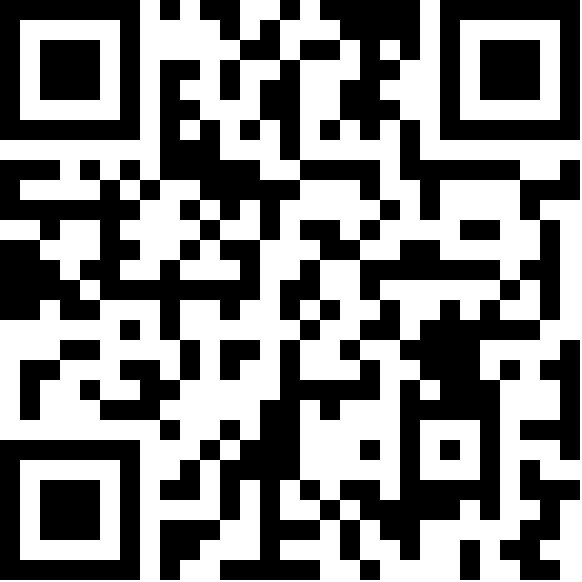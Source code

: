 <mxfile version="21.3.8" type="github">
  <diagram name="Page-1" id="fPdRo3x8JSGfEpWSReo4">
    <mxGraphModel dx="797" dy="445" grid="1" gridSize="10" guides="1" tooltips="1" connect="1" arrows="1" fold="1" page="1" pageScale="1" pageWidth="827" pageHeight="1169" math="0" shadow="0">
      <root>
        <mxCell id="0" />
        <mxCell id="1" parent="0" />
        <mxCell id="E8bN0m25ZGRVfmF11RSH-6" value="" style="rounded=0;whiteSpace=wrap;html=1;fontFamily=Helvetica;fontSize=12;fontColor=default;fillColor=#000000;strokeColor=none;" vertex="1" parent="1">
          <mxGeometry x="200" y="40" width="70" height="70" as="geometry" />
        </mxCell>
        <mxCell id="E8bN0m25ZGRVfmF11RSH-7" value="" style="rounded=0;whiteSpace=wrap;html=1;fontFamily=Helvetica;fontSize=12;fontColor=default;fillColor=default;strokeColor=none;" vertex="1" parent="1">
          <mxGeometry x="210" y="50" width="50" height="50" as="geometry" />
        </mxCell>
        <mxCell id="E8bN0m25ZGRVfmF11RSH-8" value="" style="rounded=0;whiteSpace=wrap;html=1;fontFamily=Helvetica;fontSize=12;fontColor=default;fillColor=#000000;strokeColor=none;" vertex="1" parent="1">
          <mxGeometry x="220" y="60" width="30" height="30" as="geometry" />
        </mxCell>
        <mxCell id="E8bN0m25ZGRVfmF11RSH-10" value="" style="rounded=0;whiteSpace=wrap;html=1;fontFamily=Helvetica;fontSize=12;fontColor=default;fillColor=#000000;strokeColor=none;" vertex="1" parent="1">
          <mxGeometry x="280" y="40" width="10" height="10" as="geometry" />
        </mxCell>
        <mxCell id="E8bN0m25ZGRVfmF11RSH-11" value="" style="rounded=0;whiteSpace=wrap;html=1;fontFamily=Helvetica;fontSize=12;fontColor=default;fillColor=#000000;strokeColor=none;" vertex="1" parent="1">
          <mxGeometry x="340" y="40" width="10" height="10" as="geometry" />
        </mxCell>
        <mxCell id="E8bN0m25ZGRVfmF11RSH-24" value="" style="rounded=0;whiteSpace=wrap;html=1;fontFamily=Helvetica;fontSize=12;fontColor=default;fillColor=#000000;strokeColor=none;" vertex="1" parent="1">
          <mxGeometry x="420" y="40" width="70" height="70" as="geometry" />
        </mxCell>
        <mxCell id="E8bN0m25ZGRVfmF11RSH-25" value="" style="rounded=0;whiteSpace=wrap;html=1;fontFamily=Helvetica;fontSize=12;fontColor=default;fillColor=default;strokeColor=none;" vertex="1" parent="1">
          <mxGeometry x="430" y="50" width="50" height="50" as="geometry" />
        </mxCell>
        <mxCell id="E8bN0m25ZGRVfmF11RSH-26" value="" style="rounded=0;whiteSpace=wrap;html=1;fontFamily=Helvetica;fontSize=12;fontColor=default;fillColor=#000000;strokeColor=none;" vertex="1" parent="1">
          <mxGeometry x="440" y="60" width="30" height="30" as="geometry" />
        </mxCell>
        <mxCell id="E8bN0m25ZGRVfmF11RSH-125" value="" style="rounded=0;whiteSpace=wrap;html=1;fontFamily=Helvetica;fontSize=12;fontColor=default;fillColor=#000000;strokeColor=none;" vertex="1" parent="1">
          <mxGeometry x="400" y="240" width="50" height="50" as="geometry" />
        </mxCell>
        <mxCell id="E8bN0m25ZGRVfmF11RSH-126" value="" style="rounded=0;whiteSpace=wrap;html=1;fontFamily=Helvetica;fontSize=12;fontColor=default;fillColor=#FFFFFF;strokeColor=none;" vertex="1" parent="1">
          <mxGeometry x="410" y="250" width="30" height="30" as="geometry" />
        </mxCell>
        <mxCell id="E8bN0m25ZGRVfmF11RSH-127" value="" style="rounded=0;whiteSpace=wrap;html=1;fontFamily=Helvetica;fontSize=12;fontColor=default;fillColor=#000000;strokeColor=none;" vertex="1" parent="1">
          <mxGeometry x="420" y="260" width="10" height="10" as="geometry" />
        </mxCell>
        <mxCell id="E8bN0m25ZGRVfmF11RSH-138" value="" style="rounded=0;whiteSpace=wrap;html=1;fontFamily=Helvetica;fontSize=12;fontColor=default;fillColor=#000000;strokeColor=none;" vertex="1" parent="1">
          <mxGeometry x="300" y="40" width="20" height="10" as="geometry" />
        </mxCell>
        <mxCell id="E8bN0m25ZGRVfmF11RSH-139" value="" style="rounded=0;whiteSpace=wrap;html=1;fontFamily=Helvetica;fontSize=12;fontColor=default;fillColor=#000000;strokeColor=none;" vertex="1" parent="1">
          <mxGeometry x="360" y="40" width="50" height="10" as="geometry" />
        </mxCell>
        <mxCell id="E8bN0m25ZGRVfmF11RSH-140" value="" style="rounded=0;whiteSpace=wrap;html=1;fontFamily=Helvetica;fontSize=12;fontColor=default;fillColor=#000000;strokeColor=none;" vertex="1" parent="1">
          <mxGeometry x="310" y="50" width="10" height="10" as="geometry" />
        </mxCell>
        <mxCell id="E8bN0m25ZGRVfmF11RSH-141" value="" style="rounded=0;whiteSpace=wrap;html=1;fontFamily=Helvetica;fontSize=12;fontColor=default;fillColor=#000000;strokeColor=none;" vertex="1" parent="1">
          <mxGeometry x="330" y="50" width="10" height="10" as="geometry" />
        </mxCell>
        <mxCell id="E8bN0m25ZGRVfmF11RSH-142" value="" style="rounded=0;whiteSpace=wrap;html=1;fontFamily=Helvetica;fontSize=12;fontColor=default;fillColor=#000000;strokeColor=none;" vertex="1" parent="1">
          <mxGeometry x="370" y="50" width="40" height="10" as="geometry" />
        </mxCell>
        <mxCell id="E8bN0m25ZGRVfmF11RSH-143" value="" style="rounded=0;whiteSpace=wrap;html=1;fontFamily=Helvetica;fontSize=12;fontColor=default;fillColor=#000000;strokeColor=none;" vertex="1" parent="1">
          <mxGeometry x="320" y="60" width="20" height="10" as="geometry" />
        </mxCell>
        <mxCell id="E8bN0m25ZGRVfmF11RSH-144" value="" style="rounded=0;whiteSpace=wrap;html=1;fontFamily=Helvetica;fontSize=12;fontColor=default;fillColor=#000000;strokeColor=none;" vertex="1" parent="1">
          <mxGeometry x="350" y="60" width="20" height="10" as="geometry" />
        </mxCell>
        <mxCell id="E8bN0m25ZGRVfmF11RSH-145" value="" style="rounded=0;whiteSpace=wrap;html=1;fontFamily=Helvetica;fontSize=12;fontColor=default;fillColor=#000000;strokeColor=none;" vertex="1" parent="1">
          <mxGeometry x="380" y="60" width="10" height="10" as="geometry" />
        </mxCell>
        <mxCell id="E8bN0m25ZGRVfmF11RSH-146" value="" style="rounded=0;whiteSpace=wrap;html=1;fontFamily=Helvetica;fontSize=12;fontColor=default;fillColor=#000000;strokeColor=none;" vertex="1" parent="1">
          <mxGeometry x="400" y="60" width="10" height="10" as="geometry" />
        </mxCell>
        <mxCell id="E8bN0m25ZGRVfmF11RSH-147" value="" style="rounded=0;whiteSpace=wrap;html=1;fontFamily=Helvetica;fontSize=12;fontColor=default;fillColor=#000000;strokeColor=none;" vertex="1" parent="1">
          <mxGeometry x="380" y="70" width="20" height="10" as="geometry" />
        </mxCell>
        <mxCell id="E8bN0m25ZGRVfmF11RSH-148" value="" style="rounded=0;whiteSpace=wrap;html=1;fontFamily=Helvetica;fontSize=12;fontColor=default;fillColor=#000000;strokeColor=none;" vertex="1" parent="1">
          <mxGeometry x="370" y="80" width="20" height="10" as="geometry" />
        </mxCell>
        <mxCell id="E8bN0m25ZGRVfmF11RSH-149" value="" style="rounded=0;whiteSpace=wrap;html=1;fontFamily=Helvetica;fontSize=12;fontColor=default;fillColor=#000000;strokeColor=none;" vertex="1" parent="1">
          <mxGeometry x="370" y="90" width="30" height="10" as="geometry" />
        </mxCell>
        <mxCell id="E8bN0m25ZGRVfmF11RSH-150" value="" style="rounded=0;whiteSpace=wrap;html=1;fontFamily=Helvetica;fontSize=12;fontColor=default;fillColor=#000000;strokeColor=none;" vertex="1" parent="1">
          <mxGeometry x="380" y="100" width="10" height="10" as="geometry" />
        </mxCell>
        <mxCell id="E8bN0m25ZGRVfmF11RSH-151" value="" style="rounded=0;whiteSpace=wrap;html=1;fontFamily=Helvetica;fontSize=12;fontColor=default;fillColor=#000000;strokeColor=none;" vertex="1" parent="1">
          <mxGeometry x="360" y="100" width="10" height="10" as="geometry" />
        </mxCell>
        <mxCell id="E8bN0m25ZGRVfmF11RSH-152" value="" style="rounded=0;whiteSpace=wrap;html=1;fontFamily=Helvetica;fontSize=12;fontColor=default;fillColor=#000000;strokeColor=none;" vertex="1" parent="1">
          <mxGeometry x="400" y="100" width="10" height="10" as="geometry" />
        </mxCell>
        <mxCell id="E8bN0m25ZGRVfmF11RSH-153" value="" style="rounded=0;whiteSpace=wrap;html=1;fontFamily=Helvetica;fontSize=12;fontColor=default;fillColor=#000000;strokeColor=none;" vertex="1" parent="1">
          <mxGeometry x="400" y="110" width="10" height="10" as="geometry" />
        </mxCell>
        <mxCell id="E8bN0m25ZGRVfmF11RSH-154" value="" style="rounded=0;whiteSpace=wrap;html=1;fontFamily=Helvetica;fontSize=12;fontColor=default;fillColor=#000000;strokeColor=none;" vertex="1" parent="1">
          <mxGeometry x="400" y="120" width="60" height="10" as="geometry" />
        </mxCell>
        <mxCell id="E8bN0m25ZGRVfmF11RSH-155" value="" style="rounded=0;whiteSpace=wrap;html=1;fontFamily=Helvetica;fontSize=12;fontColor=default;fillColor=#000000;strokeColor=none;" vertex="1" parent="1">
          <mxGeometry x="480" y="120" width="10" height="10" as="geometry" />
        </mxCell>
        <mxCell id="E8bN0m25ZGRVfmF11RSH-156" value="" style="rounded=0;whiteSpace=wrap;html=1;fontFamily=Helvetica;fontSize=12;fontColor=default;fillColor=#000000;strokeColor=none;" vertex="1" parent="1">
          <mxGeometry x="460" y="130" width="30" height="10" as="geometry" />
        </mxCell>
        <mxCell id="E8bN0m25ZGRVfmF11RSH-157" value="" style="rounded=0;whiteSpace=wrap;html=1;fontFamily=Helvetica;fontSize=12;fontColor=default;fillColor=#000000;strokeColor=none;" vertex="1" parent="1">
          <mxGeometry x="460" y="140" width="10" height="10" as="geometry" />
        </mxCell>
        <mxCell id="E8bN0m25ZGRVfmF11RSH-158" value="" style="rounded=0;whiteSpace=wrap;html=1;fontFamily=Helvetica;fontSize=12;fontColor=default;fillColor=#000000;strokeColor=none;" vertex="1" parent="1">
          <mxGeometry x="410" y="130" width="10" height="10" as="geometry" />
        </mxCell>
        <mxCell id="E8bN0m25ZGRVfmF11RSH-159" value="" style="rounded=0;whiteSpace=wrap;html=1;fontFamily=Helvetica;fontSize=12;fontColor=default;fillColor=#000000;strokeColor=none;" vertex="1" parent="1">
          <mxGeometry x="410" y="140" width="10" height="10" as="geometry" />
        </mxCell>
        <mxCell id="E8bN0m25ZGRVfmF11RSH-160" value="" style="rounded=0;whiteSpace=wrap;html=1;fontFamily=Helvetica;fontSize=12;fontColor=default;fillColor=#000000;strokeColor=none;" vertex="1" parent="1">
          <mxGeometry x="390" y="140" width="10" height="10" as="geometry" />
        </mxCell>
        <mxCell id="E8bN0m25ZGRVfmF11RSH-161" value="" style="rounded=0;whiteSpace=wrap;html=1;fontFamily=Helvetica;fontSize=12;fontColor=default;fillColor=#000000;strokeColor=none;" vertex="1" parent="1">
          <mxGeometry x="380" y="130" width="10" height="10" as="geometry" />
        </mxCell>
        <mxCell id="E8bN0m25ZGRVfmF11RSH-162" value="" style="rounded=0;whiteSpace=wrap;html=1;fontFamily=Helvetica;fontSize=12;fontColor=default;fillColor=#000000;strokeColor=none;" vertex="1" parent="1">
          <mxGeometry x="350" y="120" width="40" height="10" as="geometry" />
        </mxCell>
        <mxCell id="E8bN0m25ZGRVfmF11RSH-163" value="" style="rounded=0;whiteSpace=wrap;html=1;fontFamily=Helvetica;fontSize=12;fontColor=default;fillColor=#000000;strokeColor=none;" vertex="1" parent="1">
          <mxGeometry x="340" y="110" width="10" height="10" as="geometry" />
        </mxCell>
        <mxCell id="E8bN0m25ZGRVfmF11RSH-164" value="" style="rounded=0;whiteSpace=wrap;html=1;fontFamily=Helvetica;fontSize=12;fontColor=default;fillColor=#000000;strokeColor=none;" vertex="1" parent="1">
          <mxGeometry x="340" y="100" width="10" height="10" as="geometry" />
        </mxCell>
        <mxCell id="E8bN0m25ZGRVfmF11RSH-165" value="" style="rounded=0;whiteSpace=wrap;html=1;fontFamily=Helvetica;fontSize=12;fontColor=default;fillColor=#000000;strokeColor=none;" vertex="1" parent="1">
          <mxGeometry x="330" y="90" width="20" height="10" as="geometry" />
        </mxCell>
        <mxCell id="E8bN0m25ZGRVfmF11RSH-166" value="" style="rounded=0;whiteSpace=wrap;html=1;fontFamily=Helvetica;fontSize=12;fontColor=default;fillColor=#000000;strokeColor=none;" vertex="1" parent="1">
          <mxGeometry x="330" y="80" width="20" height="10" as="geometry" />
        </mxCell>
        <mxCell id="E8bN0m25ZGRVfmF11RSH-167" value="" style="rounded=0;whiteSpace=wrap;html=1;fontFamily=Helvetica;fontSize=12;fontColor=default;fillColor=#000000;strokeColor=none;" vertex="1" parent="1">
          <mxGeometry x="340" y="70" width="10" height="10" as="geometry" />
        </mxCell>
        <mxCell id="E8bN0m25ZGRVfmF11RSH-168" value="" style="rounded=0;whiteSpace=wrap;html=1;fontFamily=Helvetica;fontSize=12;fontColor=default;fillColor=#000000;strokeColor=none;" vertex="1" parent="1">
          <mxGeometry x="320" y="100" width="10" height="10" as="geometry" />
        </mxCell>
        <mxCell id="E8bN0m25ZGRVfmF11RSH-169" value="" style="rounded=0;whiteSpace=wrap;html=1;fontFamily=Helvetica;fontSize=12;fontColor=default;fillColor=#000000;strokeColor=none;" vertex="1" parent="1">
          <mxGeometry x="310" y="80" width="10" height="10" as="geometry" />
        </mxCell>
        <mxCell id="E8bN0m25ZGRVfmF11RSH-170" value="" style="rounded=0;whiteSpace=wrap;html=1;fontFamily=Helvetica;fontSize=12;fontColor=default;fillColor=#000000;strokeColor=none;" vertex="1" parent="1">
          <mxGeometry x="310" y="70" width="10" height="10" as="geometry" />
        </mxCell>
        <mxCell id="E8bN0m25ZGRVfmF11RSH-171" value="" style="rounded=0;whiteSpace=wrap;html=1;fontFamily=Helvetica;fontSize=12;fontColor=default;fillColor=#000000;strokeColor=none;" vertex="1" parent="1">
          <mxGeometry x="280" y="70" width="20" height="10" as="geometry" />
        </mxCell>
        <mxCell id="E8bN0m25ZGRVfmF11RSH-172" value="" style="rounded=0;whiteSpace=wrap;html=1;fontFamily=Helvetica;fontSize=12;fontColor=default;fillColor=#000000;strokeColor=none;" vertex="1" parent="1">
          <mxGeometry x="280" y="80" width="10" height="10" as="geometry" />
        </mxCell>
        <mxCell id="E8bN0m25ZGRVfmF11RSH-173" value="" style="rounded=0;whiteSpace=wrap;html=1;fontFamily=Helvetica;fontSize=12;fontColor=default;fillColor=#000000;strokeColor=none;" vertex="1" parent="1">
          <mxGeometry x="280" y="90" width="20" height="10" as="geometry" />
        </mxCell>
        <mxCell id="E8bN0m25ZGRVfmF11RSH-174" value="" style="rounded=0;whiteSpace=wrap;html=1;fontFamily=Helvetica;fontSize=12;fontColor=default;fillColor=#000000;strokeColor=none;" vertex="1" parent="1">
          <mxGeometry x="280" y="100" width="10" height="10" as="geometry" />
        </mxCell>
        <mxCell id="E8bN0m25ZGRVfmF11RSH-175" value="" style="rounded=0;whiteSpace=wrap;html=1;fontFamily=Helvetica;fontSize=12;fontColor=default;fillColor=#000000;strokeColor=none;" vertex="1" parent="1">
          <mxGeometry x="300" y="100" width="10" height="10" as="geometry" />
        </mxCell>
        <mxCell id="E8bN0m25ZGRVfmF11RSH-176" value="" style="rounded=0;whiteSpace=wrap;html=1;fontFamily=Helvetica;fontSize=12;fontColor=default;fillColor=#000000;strokeColor=none;" vertex="1" parent="1">
          <mxGeometry x="280" y="110" width="30" height="10" as="geometry" />
        </mxCell>
        <mxCell id="E8bN0m25ZGRVfmF11RSH-177" value="" style="rounded=0;whiteSpace=wrap;html=1;fontFamily=Helvetica;fontSize=12;fontColor=default;fillColor=#000000;strokeColor=none;" vertex="1" parent="1">
          <mxGeometry x="280" y="120" width="50" height="10" as="geometry" />
        </mxCell>
        <mxCell id="E8bN0m25ZGRVfmF11RSH-178" value="" style="rounded=0;whiteSpace=wrap;html=1;fontFamily=Helvetica;fontSize=12;fontColor=default;fillColor=#000000;strokeColor=none;" vertex="1" parent="1">
          <mxGeometry x="300" y="130" width="50" height="10" as="geometry" />
        </mxCell>
        <mxCell id="E8bN0m25ZGRVfmF11RSH-179" value="" style="rounded=0;whiteSpace=wrap;html=1;fontFamily=Helvetica;fontSize=12;fontColor=default;fillColor=#000000;strokeColor=none;" vertex="1" parent="1">
          <mxGeometry x="200" y="120" width="30" height="10" as="geometry" />
        </mxCell>
        <mxCell id="E8bN0m25ZGRVfmF11RSH-180" value="" style="rounded=0;whiteSpace=wrap;html=1;fontFamily=Helvetica;fontSize=12;fontColor=default;fillColor=#000000;strokeColor=none;" vertex="1" parent="1">
          <mxGeometry x="240" y="120" width="10" height="10" as="geometry" />
        </mxCell>
        <mxCell id="E8bN0m25ZGRVfmF11RSH-181" value="" style="rounded=0;whiteSpace=wrap;html=1;fontFamily=Helvetica;fontSize=12;fontColor=default;fillColor=#000000;strokeColor=none;" vertex="1" parent="1">
          <mxGeometry x="260" y="120" width="10" height="10" as="geometry" />
        </mxCell>
        <mxCell id="E8bN0m25ZGRVfmF11RSH-182" value="" style="rounded=0;whiteSpace=wrap;html=1;fontFamily=Helvetica;fontSize=12;fontColor=default;fillColor=#000000;strokeColor=none;" vertex="1" parent="1">
          <mxGeometry x="270" y="130" width="10" height="10" as="geometry" />
        </mxCell>
        <mxCell id="E8bN0m25ZGRVfmF11RSH-183" value="" style="rounded=0;whiteSpace=wrap;html=1;fontFamily=Helvetica;fontSize=12;fontColor=default;fillColor=#000000;strokeColor=none;" vertex="1" parent="1">
          <mxGeometry x="250" y="130" width="10" height="10" as="geometry" />
        </mxCell>
        <mxCell id="E8bN0m25ZGRVfmF11RSH-184" value="" style="rounded=0;whiteSpace=wrap;html=1;fontFamily=Helvetica;fontSize=12;fontColor=default;fillColor=#000000;strokeColor=none;" vertex="1" parent="1">
          <mxGeometry x="200" y="140" width="70" height="10" as="geometry" />
        </mxCell>
        <mxCell id="E8bN0m25ZGRVfmF11RSH-185" value="" style="rounded=0;whiteSpace=wrap;html=1;fontFamily=Helvetica;fontSize=12;fontColor=default;fillColor=#000000;strokeColor=none;" vertex="1" parent="1">
          <mxGeometry x="200" y="130" width="10" height="10" as="geometry" />
        </mxCell>
        <mxCell id="E8bN0m25ZGRVfmF11RSH-186" value="" style="rounded=0;whiteSpace=wrap;html=1;fontFamily=Helvetica;fontSize=12;fontColor=default;fillColor=#000000;strokeColor=none;" vertex="1" parent="1">
          <mxGeometry x="220" y="150" width="10" height="10" as="geometry" />
        </mxCell>
        <mxCell id="E8bN0m25ZGRVfmF11RSH-187" value="" style="rounded=0;whiteSpace=wrap;html=1;fontFamily=Helvetica;fontSize=12;fontColor=default;fillColor=#000000;strokeColor=none;" vertex="1" parent="1">
          <mxGeometry x="250" y="150" width="10" height="10" as="geometry" />
        </mxCell>
        <mxCell id="E8bN0m25ZGRVfmF11RSH-188" value="" style="rounded=0;whiteSpace=wrap;html=1;fontFamily=Helvetica;fontSize=12;fontColor=default;fillColor=#000000;strokeColor=none;" vertex="1" parent="1">
          <mxGeometry x="290" y="140" width="10" height="10" as="geometry" />
        </mxCell>
        <mxCell id="E8bN0m25ZGRVfmF11RSH-189" value="" style="rounded=0;whiteSpace=wrap;html=1;fontFamily=Helvetica;fontSize=12;fontColor=default;fillColor=#000000;strokeColor=none;" vertex="1" parent="1">
          <mxGeometry x="310" y="140" width="10" height="10" as="geometry" />
        </mxCell>
        <mxCell id="E8bN0m25ZGRVfmF11RSH-190" value="" style="rounded=0;whiteSpace=wrap;html=1;fontFamily=Helvetica;fontSize=12;fontColor=default;fillColor=#000000;strokeColor=none;" vertex="1" parent="1">
          <mxGeometry x="330" y="140" width="10" height="10" as="geometry" />
        </mxCell>
        <mxCell id="E8bN0m25ZGRVfmF11RSH-191" value="" style="rounded=0;whiteSpace=wrap;html=1;fontFamily=Helvetica;fontSize=12;fontColor=default;fillColor=#000000;strokeColor=none;" vertex="1" parent="1">
          <mxGeometry x="330" y="150" width="10" height="10" as="geometry" />
        </mxCell>
        <mxCell id="E8bN0m25ZGRVfmF11RSH-192" value="" style="rounded=0;whiteSpace=wrap;html=1;fontFamily=Helvetica;fontSize=12;fontColor=default;fillColor=#000000;strokeColor=none;" vertex="1" parent="1">
          <mxGeometry x="350" y="150" width="10" height="10" as="geometry" />
        </mxCell>
        <mxCell id="E8bN0m25ZGRVfmF11RSH-193" value="" style="rounded=0;whiteSpace=wrap;html=1;fontFamily=Helvetica;fontSize=12;fontColor=default;fillColor=#000000;strokeColor=none;" vertex="1" parent="1">
          <mxGeometry x="360" y="150" width="10" height="10" as="geometry" />
        </mxCell>
        <mxCell id="E8bN0m25ZGRVfmF11RSH-194" value="" style="rounded=0;whiteSpace=wrap;html=1;fontFamily=Helvetica;fontSize=12;fontColor=default;fillColor=#000000;strokeColor=none;" vertex="1" parent="1">
          <mxGeometry x="380" y="150" width="10" height="10" as="geometry" />
        </mxCell>
        <mxCell id="E8bN0m25ZGRVfmF11RSH-195" value="" style="rounded=0;whiteSpace=wrap;html=1;fontFamily=Helvetica;fontSize=12;fontColor=default;fillColor=#000000;strokeColor=none;" vertex="1" parent="1">
          <mxGeometry x="430" y="150" width="20" height="10" as="geometry" />
        </mxCell>
        <mxCell id="E8bN0m25ZGRVfmF11RSH-196" value="" style="rounded=0;whiteSpace=wrap;html=1;fontFamily=Helvetica;fontSize=12;fontColor=default;fillColor=#000000;strokeColor=none;" vertex="1" parent="1">
          <mxGeometry x="470" y="150" width="10" height="10" as="geometry" />
        </mxCell>
        <mxCell id="E8bN0m25ZGRVfmF11RSH-197" value="" style="rounded=0;whiteSpace=wrap;html=1;fontFamily=Helvetica;fontSize=12;fontColor=default;fillColor=#000000;strokeColor=none;" vertex="1" parent="1">
          <mxGeometry x="470" y="160" width="10" height="10" as="geometry" />
        </mxCell>
        <mxCell id="E8bN0m25ZGRVfmF11RSH-198" value="" style="rounded=0;whiteSpace=wrap;html=1;fontFamily=Helvetica;fontSize=12;fontColor=default;fillColor=#000000;strokeColor=none;" vertex="1" parent="1">
          <mxGeometry x="400" y="160" width="20" height="10" as="geometry" />
        </mxCell>
        <mxCell id="E8bN0m25ZGRVfmF11RSH-199" value="" style="rounded=0;whiteSpace=wrap;html=1;fontFamily=Helvetica;fontSize=12;fontColor=default;fillColor=#000000;strokeColor=none;" vertex="1" parent="1">
          <mxGeometry x="360" y="160" width="20" height="10" as="geometry" />
        </mxCell>
        <mxCell id="E8bN0m25ZGRVfmF11RSH-200" value="" style="rounded=0;whiteSpace=wrap;html=1;fontFamily=Helvetica;fontSize=12;fontColor=default;fillColor=#000000;strokeColor=none;" vertex="1" parent="1">
          <mxGeometry x="310" y="160" width="20" height="10" as="geometry" />
        </mxCell>
        <mxCell id="E8bN0m25ZGRVfmF11RSH-201" value="" style="rounded=0;whiteSpace=wrap;html=1;fontFamily=Helvetica;fontSize=12;fontColor=default;fillColor=#000000;strokeColor=none;" vertex="1" parent="1">
          <mxGeometry x="300" y="150" width="10" height="10" as="geometry" />
        </mxCell>
        <mxCell id="E8bN0m25ZGRVfmF11RSH-202" value="" style="rounded=0;whiteSpace=wrap;html=1;fontFamily=Helvetica;fontSize=12;fontColor=default;fillColor=#000000;strokeColor=none;" vertex="1" parent="1">
          <mxGeometry x="290" y="160" width="10" height="10" as="geometry" />
        </mxCell>
        <mxCell id="E8bN0m25ZGRVfmF11RSH-203" value="" style="rounded=0;whiteSpace=wrap;html=1;fontFamily=Helvetica;fontSize=12;fontColor=default;fillColor=#000000;strokeColor=none;" vertex="1" parent="1">
          <mxGeometry x="250" y="160" width="20" height="10" as="geometry" />
        </mxCell>
        <mxCell id="E8bN0m25ZGRVfmF11RSH-204" value="" style="rounded=0;whiteSpace=wrap;html=1;fontFamily=Helvetica;fontSize=12;fontColor=default;fillColor=#000000;strokeColor=none;" vertex="1" parent="1">
          <mxGeometry x="200" y="160" width="20" height="10" as="geometry" />
        </mxCell>
        <mxCell id="E8bN0m25ZGRVfmF11RSH-205" value="" style="rounded=0;whiteSpace=wrap;html=1;fontFamily=Helvetica;fontSize=12;fontColor=default;fillColor=#000000;strokeColor=none;" vertex="1" parent="1">
          <mxGeometry x="200" y="170" width="30" height="10" as="geometry" />
        </mxCell>
        <mxCell id="E8bN0m25ZGRVfmF11RSH-206" value="" style="rounded=0;whiteSpace=wrap;html=1;fontFamily=Helvetica;fontSize=12;fontColor=default;fillColor=#000000;strokeColor=none;" vertex="1" parent="1">
          <mxGeometry x="240" y="170" width="20" height="10" as="geometry" />
        </mxCell>
        <mxCell id="E8bN0m25ZGRVfmF11RSH-207" value="" style="rounded=0;whiteSpace=wrap;html=1;fontFamily=Helvetica;fontSize=12;fontColor=default;fillColor=#000000;strokeColor=none;" vertex="1" parent="1">
          <mxGeometry x="280" y="170" width="10" height="10" as="geometry" />
        </mxCell>
        <mxCell id="E8bN0m25ZGRVfmF11RSH-208" value="" style="rounded=0;whiteSpace=wrap;html=1;fontFamily=Helvetica;fontSize=12;fontColor=default;fillColor=#000000;strokeColor=none;" vertex="1" parent="1">
          <mxGeometry x="320" y="170" width="10" height="10" as="geometry" />
        </mxCell>
        <mxCell id="E8bN0m25ZGRVfmF11RSH-209" value="" style="rounded=0;whiteSpace=wrap;html=1;fontFamily=Helvetica;fontSize=12;fontColor=default;fillColor=#000000;strokeColor=none;" vertex="1" parent="1">
          <mxGeometry x="350" y="170" width="10" height="10" as="geometry" />
        </mxCell>
        <mxCell id="E8bN0m25ZGRVfmF11RSH-210" value="" style="rounded=0;whiteSpace=wrap;html=1;fontFamily=Helvetica;fontSize=12;fontColor=default;fillColor=#000000;strokeColor=none;" vertex="1" parent="1">
          <mxGeometry x="380" y="170" width="70" height="10" as="geometry" />
        </mxCell>
        <mxCell id="E8bN0m25ZGRVfmF11RSH-211" value="" style="rounded=0;whiteSpace=wrap;html=1;fontFamily=Helvetica;fontSize=12;fontColor=default;fillColor=#000000;strokeColor=none;" vertex="1" parent="1">
          <mxGeometry x="460" y="170" width="20" height="10" as="geometry" />
        </mxCell>
        <mxCell id="E8bN0m25ZGRVfmF11RSH-212" value="" style="rounded=0;whiteSpace=wrap;html=1;fontFamily=Helvetica;fontSize=12;fontColor=default;fillColor=#000000;strokeColor=none;" vertex="1" parent="1">
          <mxGeometry x="470" y="180" width="10" height="10" as="geometry" />
        </mxCell>
        <mxCell id="E8bN0m25ZGRVfmF11RSH-213" value="" style="rounded=0;whiteSpace=wrap;html=1;fontFamily=Helvetica;fontSize=12;fontColor=default;fillColor=#000000;strokeColor=none;" vertex="1" parent="1">
          <mxGeometry x="450" y="180" width="10" height="10" as="geometry" />
        </mxCell>
        <mxCell id="E8bN0m25ZGRVfmF11RSH-214" value="" style="rounded=0;whiteSpace=wrap;html=1;fontFamily=Helvetica;fontSize=12;fontColor=default;fillColor=#000000;strokeColor=none;" vertex="1" parent="1">
          <mxGeometry x="380" y="180" width="10" height="10" as="geometry" />
        </mxCell>
        <mxCell id="E8bN0m25ZGRVfmF11RSH-215" value="" style="rounded=0;whiteSpace=wrap;html=1;fontFamily=Helvetica;fontSize=12;fontColor=default;fillColor=#000000;strokeColor=none;" vertex="1" parent="1">
          <mxGeometry x="340" y="180" width="20" height="10" as="geometry" />
        </mxCell>
        <mxCell id="E8bN0m25ZGRVfmF11RSH-216" value="" style="rounded=0;whiteSpace=wrap;html=1;fontFamily=Helvetica;fontSize=12;fontColor=default;fillColor=#000000;strokeColor=none;" vertex="1" parent="1">
          <mxGeometry x="340" y="190" width="10" height="10" as="geometry" />
        </mxCell>
        <mxCell id="E8bN0m25ZGRVfmF11RSH-217" value="" style="rounded=0;whiteSpace=wrap;html=1;fontFamily=Helvetica;fontSize=12;fontColor=default;fillColor=#000000;strokeColor=none;" vertex="1" parent="1">
          <mxGeometry x="360" y="190" width="10" height="10" as="geometry" />
        </mxCell>
        <mxCell id="E8bN0m25ZGRVfmF11RSH-218" value="" style="rounded=0;whiteSpace=wrap;html=1;fontFamily=Helvetica;fontSize=12;fontColor=default;fillColor=#000000;strokeColor=none;" vertex="1" parent="1">
          <mxGeometry x="350" y="200" width="10" height="10" as="geometry" />
        </mxCell>
        <mxCell id="E8bN0m25ZGRVfmF11RSH-219" value="" style="rounded=0;whiteSpace=wrap;html=1;fontFamily=Helvetica;fontSize=12;fontColor=default;fillColor=#000000;strokeColor=none;" vertex="1" parent="1">
          <mxGeometry x="390" y="190" width="10" height="10" as="geometry" />
        </mxCell>
        <mxCell id="E8bN0m25ZGRVfmF11RSH-220" value="" style="rounded=0;whiteSpace=wrap;html=1;fontFamily=Helvetica;fontSize=12;fontColor=default;fillColor=#000000;strokeColor=none;" vertex="1" parent="1">
          <mxGeometry x="380" y="200" width="20" height="10" as="geometry" />
        </mxCell>
        <mxCell id="E8bN0m25ZGRVfmF11RSH-221" value="" style="rounded=0;whiteSpace=wrap;html=1;fontFamily=Helvetica;fontSize=12;fontColor=default;fillColor=#000000;strokeColor=none;" vertex="1" parent="1">
          <mxGeometry x="410" y="200" width="60" height="10" as="geometry" />
        </mxCell>
        <mxCell id="E8bN0m25ZGRVfmF11RSH-222" value="" style="rounded=0;whiteSpace=wrap;html=1;fontFamily=Helvetica;fontSize=12;fontColor=default;fillColor=#000000;strokeColor=none;" vertex="1" parent="1">
          <mxGeometry x="420" y="190" width="10" height="10" as="geometry" />
        </mxCell>
        <mxCell id="E8bN0m25ZGRVfmF11RSH-223" value="" style="rounded=0;whiteSpace=wrap;html=1;fontFamily=Helvetica;fontSize=12;fontColor=default;fillColor=#000000;strokeColor=none;" vertex="1" parent="1">
          <mxGeometry x="440" y="190" width="10" height="10" as="geometry" />
        </mxCell>
        <mxCell id="E8bN0m25ZGRVfmF11RSH-224" value="" style="rounded=0;whiteSpace=wrap;html=1;fontFamily=Helvetica;fontSize=12;fontColor=default;fillColor=#000000;strokeColor=none;" vertex="1" parent="1">
          <mxGeometry x="470" y="190" width="10" height="10" as="geometry" />
        </mxCell>
        <mxCell id="E8bN0m25ZGRVfmF11RSH-225" value="" style="rounded=0;whiteSpace=wrap;html=1;fontFamily=Helvetica;fontSize=12;fontColor=default;fillColor=#000000;strokeColor=none;" vertex="1" parent="1">
          <mxGeometry x="250" y="180" width="80" height="10" as="geometry" />
        </mxCell>
        <mxCell id="E8bN0m25ZGRVfmF11RSH-226" value="" style="rounded=0;whiteSpace=wrap;html=1;fontFamily=Helvetica;fontSize=12;fontColor=default;fillColor=#000000;strokeColor=none;" vertex="1" parent="1">
          <mxGeometry x="280" y="190" width="10" height="10" as="geometry" />
        </mxCell>
        <mxCell id="E8bN0m25ZGRVfmF11RSH-227" value="" style="rounded=0;whiteSpace=wrap;html=1;fontFamily=Helvetica;fontSize=12;fontColor=default;fillColor=#000000;strokeColor=none;" vertex="1" parent="1">
          <mxGeometry x="310" y="190" width="10" height="10" as="geometry" />
        </mxCell>
        <mxCell id="E8bN0m25ZGRVfmF11RSH-228" value="" style="rounded=0;whiteSpace=wrap;html=1;fontFamily=Helvetica;fontSize=12;fontColor=default;fillColor=#000000;strokeColor=none;" vertex="1" parent="1">
          <mxGeometry x="280" y="200" width="10" height="10" as="geometry" />
        </mxCell>
        <mxCell id="E8bN0m25ZGRVfmF11RSH-229" value="" style="rounded=0;whiteSpace=wrap;html=1;fontFamily=Helvetica;fontSize=12;fontColor=default;fillColor=#000000;strokeColor=none;" vertex="1" parent="1">
          <mxGeometry x="260" y="200" width="10" height="10" as="geometry" />
        </mxCell>
        <mxCell id="E8bN0m25ZGRVfmF11RSH-230" value="" style="rounded=0;whiteSpace=wrap;html=1;fontFamily=Helvetica;fontSize=12;fontColor=default;fillColor=#000000;strokeColor=none;" vertex="1" parent="1">
          <mxGeometry x="230" y="190" width="20" height="10" as="geometry" />
        </mxCell>
        <mxCell id="E8bN0m25ZGRVfmF11RSH-231" value="" style="rounded=0;whiteSpace=wrap;html=1;fontFamily=Helvetica;fontSize=12;fontColor=default;fillColor=#000000;strokeColor=none;" vertex="1" parent="1">
          <mxGeometry x="200" y="190" width="20" height="10" as="geometry" />
        </mxCell>
        <mxCell id="E8bN0m25ZGRVfmF11RSH-232" value="" style="rounded=0;whiteSpace=wrap;html=1;fontFamily=Helvetica;fontSize=12;fontColor=default;fillColor=#000000;strokeColor=none;" vertex="1" parent="1">
          <mxGeometry x="200" y="180" width="40" height="10" as="geometry" />
        </mxCell>
        <mxCell id="E8bN0m25ZGRVfmF11RSH-233" value="" style="rounded=0;whiteSpace=wrap;html=1;fontFamily=Helvetica;fontSize=12;fontColor=default;fillColor=#000000;strokeColor=none;" vertex="1" parent="1">
          <mxGeometry x="230" y="210" width="20" height="10" as="geometry" />
        </mxCell>
        <mxCell id="E8bN0m25ZGRVfmF11RSH-234" value="" style="rounded=0;whiteSpace=wrap;html=1;fontFamily=Helvetica;fontSize=12;fontColor=default;fillColor=#000000;strokeColor=none;" vertex="1" parent="1">
          <mxGeometry x="290" y="210" width="10" height="10" as="geometry" />
        </mxCell>
        <mxCell id="E8bN0m25ZGRVfmF11RSH-235" value="" style="rounded=0;whiteSpace=wrap;html=1;fontFamily=Helvetica;fontSize=12;fontColor=default;fillColor=#000000;strokeColor=none;" vertex="1" parent="1">
          <mxGeometry x="310" y="210" width="20" height="10" as="geometry" />
        </mxCell>
        <mxCell id="E8bN0m25ZGRVfmF11RSH-236" value="" style="rounded=0;whiteSpace=wrap;html=1;fontFamily=Helvetica;fontSize=12;fontColor=default;fillColor=#000000;strokeColor=none;" vertex="1" parent="1">
          <mxGeometry x="340" y="210" width="10" height="10" as="geometry" />
        </mxCell>
        <mxCell id="E8bN0m25ZGRVfmF11RSH-237" value="" style="rounded=0;whiteSpace=wrap;html=1;fontFamily=Helvetica;fontSize=12;fontColor=default;fillColor=#000000;strokeColor=none;" vertex="1" parent="1">
          <mxGeometry x="370" y="210" width="10" height="10" as="geometry" />
        </mxCell>
        <mxCell id="E8bN0m25ZGRVfmF11RSH-238" value="" style="rounded=0;whiteSpace=wrap;html=1;fontFamily=Helvetica;fontSize=12;fontColor=default;fillColor=#000000;strokeColor=none;" vertex="1" parent="1">
          <mxGeometry x="400" y="210" width="40" height="10" as="geometry" />
        </mxCell>
        <mxCell id="E8bN0m25ZGRVfmF11RSH-239" value="" style="rounded=0;whiteSpace=wrap;html=1;fontFamily=Helvetica;fontSize=12;fontColor=default;fillColor=#000000;strokeColor=none;" vertex="1" parent="1">
          <mxGeometry x="480" y="210" width="10" height="10" as="geometry" />
        </mxCell>
        <mxCell id="E8bN0m25ZGRVfmF11RSH-240" value="" style="rounded=0;whiteSpace=wrap;html=1;fontFamily=Helvetica;fontSize=12;fontColor=default;fillColor=#000000;strokeColor=none;" vertex="1" parent="1">
          <mxGeometry x="450" y="220" width="10" height="10" as="geometry" />
        </mxCell>
        <mxCell id="E8bN0m25ZGRVfmF11RSH-241" value="" style="rounded=0;whiteSpace=wrap;html=1;fontFamily=Helvetica;fontSize=12;fontColor=default;fillColor=#000000;strokeColor=none;" vertex="1" parent="1">
          <mxGeometry x="470" y="220" width="20" height="10" as="geometry" />
        </mxCell>
        <mxCell id="E8bN0m25ZGRVfmF11RSH-243" value="" style="rounded=0;whiteSpace=wrap;html=1;fontFamily=Helvetica;fontSize=12;fontColor=default;fillColor=#000000;strokeColor=none;" vertex="1" parent="1">
          <mxGeometry x="480" y="230" width="10" height="10" as="geometry" />
        </mxCell>
        <mxCell id="E8bN0m25ZGRVfmF11RSH-244" value="" style="rounded=0;whiteSpace=wrap;html=1;fontFamily=Helvetica;fontSize=12;fontColor=default;fillColor=#000000;strokeColor=none;" vertex="1" parent="1">
          <mxGeometry x="480" y="240" width="10" height="10" as="geometry" />
        </mxCell>
        <mxCell id="E8bN0m25ZGRVfmF11RSH-245" value="" style="rounded=0;whiteSpace=wrap;html=1;fontFamily=Helvetica;fontSize=12;fontColor=default;fillColor=#000000;strokeColor=none;" vertex="1" parent="1">
          <mxGeometry x="460" y="250" width="30" height="10" as="geometry" />
        </mxCell>
        <mxCell id="E8bN0m25ZGRVfmF11RSH-246" value="" style="rounded=0;whiteSpace=wrap;html=1;fontFamily=Helvetica;fontSize=12;fontColor=default;fillColor=#000000;strokeColor=none;" vertex="1" parent="1">
          <mxGeometry x="420" y="230" width="30" height="10" as="geometry" />
        </mxCell>
        <mxCell id="E8bN0m25ZGRVfmF11RSH-247" value="" style="rounded=0;whiteSpace=wrap;html=1;fontFamily=Helvetica;fontSize=12;fontColor=default;fillColor=#000000;strokeColor=none;" vertex="1" parent="1">
          <mxGeometry x="410" y="220" width="30" height="10" as="geometry" />
        </mxCell>
        <mxCell id="E8bN0m25ZGRVfmF11RSH-248" value="" style="rounded=0;whiteSpace=wrap;html=1;fontFamily=Helvetica;fontSize=12;fontColor=default;fillColor=#000000;strokeColor=none;" vertex="1" parent="1">
          <mxGeometry x="400" y="230" width="10" height="10" as="geometry" />
        </mxCell>
        <mxCell id="E8bN0m25ZGRVfmF11RSH-249" value="" style="rounded=0;whiteSpace=wrap;html=1;fontFamily=Helvetica;fontSize=12;fontColor=default;fillColor=#000000;strokeColor=none;" vertex="1" parent="1">
          <mxGeometry x="340" y="230" width="50" height="10" as="geometry" />
        </mxCell>
        <mxCell id="E8bN0m25ZGRVfmF11RSH-250" value="" style="rounded=0;whiteSpace=wrap;html=1;fontFamily=Helvetica;fontSize=12;fontColor=default;fillColor=#000000;strokeColor=none;" vertex="1" parent="1">
          <mxGeometry x="380" y="220" width="10" height="10" as="geometry" />
        </mxCell>
        <mxCell id="E8bN0m25ZGRVfmF11RSH-251" value="" style="rounded=0;whiteSpace=wrap;html=1;fontFamily=Helvetica;fontSize=12;fontColor=default;fillColor=#000000;strokeColor=none;" vertex="1" parent="1">
          <mxGeometry x="340" y="220" width="10" height="10" as="geometry" />
        </mxCell>
        <mxCell id="E8bN0m25ZGRVfmF11RSH-252" value="" style="rounded=0;whiteSpace=wrap;html=1;fontFamily=Helvetica;fontSize=12;fontColor=default;fillColor=#000000;strokeColor=none;" vertex="1" parent="1">
          <mxGeometry x="310" y="220" width="10" height="10" as="geometry" />
        </mxCell>
        <mxCell id="E8bN0m25ZGRVfmF11RSH-253" value="" style="rounded=0;whiteSpace=wrap;html=1;fontFamily=Helvetica;fontSize=12;fontColor=default;fillColor=#000000;strokeColor=none;" vertex="1" parent="1">
          <mxGeometry x="290" y="220" width="10" height="10" as="geometry" />
        </mxCell>
        <mxCell id="E8bN0m25ZGRVfmF11RSH-254" value="" style="rounded=0;whiteSpace=wrap;html=1;fontFamily=Helvetica;fontSize=12;fontColor=default;fillColor=#000000;strokeColor=none;" vertex="1" parent="1">
          <mxGeometry x="260" y="220" width="20" height="10" as="geometry" />
        </mxCell>
        <mxCell id="E8bN0m25ZGRVfmF11RSH-255" value="" style="rounded=0;whiteSpace=wrap;html=1;fontFamily=Helvetica;fontSize=12;fontColor=default;fillColor=#000000;strokeColor=none;" vertex="1" parent="1">
          <mxGeometry x="270" y="230" width="20" height="10" as="geometry" />
        </mxCell>
        <mxCell id="E8bN0m25ZGRVfmF11RSH-256" value="" style="rounded=0;whiteSpace=wrap;html=1;fontFamily=Helvetica;fontSize=12;fontColor=default;fillColor=#000000;strokeColor=none;" vertex="1" parent="1">
          <mxGeometry x="250" y="240" width="30" height="10" as="geometry" />
        </mxCell>
        <mxCell id="E8bN0m25ZGRVfmF11RSH-257" value="" style="rounded=0;whiteSpace=wrap;html=1;fontFamily=Helvetica;fontSize=12;fontColor=default;fillColor=#000000;strokeColor=none;" vertex="1" parent="1">
          <mxGeometry x="240" y="230" width="10" height="10" as="geometry" />
        </mxCell>
        <mxCell id="E8bN0m25ZGRVfmF11RSH-258" value="" style="rounded=0;whiteSpace=wrap;html=1;fontFamily=Helvetica;fontSize=12;fontColor=default;fillColor=#000000;strokeColor=none;" vertex="1" parent="1">
          <mxGeometry x="280" y="250" width="10" height="10" as="geometry" />
        </mxCell>
        <mxCell id="E8bN0m25ZGRVfmF11RSH-259" value="" style="rounded=0;whiteSpace=wrap;html=1;fontFamily=Helvetica;fontSize=12;fontColor=default;fillColor=#000000;strokeColor=none;" vertex="1" parent="1">
          <mxGeometry x="210" y="220" width="20" height="10" as="geometry" />
        </mxCell>
        <mxCell id="E8bN0m25ZGRVfmF11RSH-260" value="" style="rounded=0;whiteSpace=wrap;html=1;fontFamily=Helvetica;fontSize=12;fontColor=default;fillColor=#000000;strokeColor=none;" vertex="1" parent="1">
          <mxGeometry x="210" y="230" width="10" height="10" as="geometry" />
        </mxCell>
        <mxCell id="E8bN0m25ZGRVfmF11RSH-261" value="" style="rounded=0;whiteSpace=wrap;html=1;fontFamily=Helvetica;fontSize=12;fontColor=default;fillColor=#000000;strokeColor=none;" vertex="1" parent="1">
          <mxGeometry x="210" y="240" width="10" height="10" as="geometry" />
        </mxCell>
        <mxCell id="E8bN0m25ZGRVfmF11RSH-262" value="" style="rounded=0;whiteSpace=wrap;html=1;fontFamily=Helvetica;fontSize=12;fontColor=default;fillColor=#000000;strokeColor=none;" vertex="1" parent="1">
          <mxGeometry x="380" y="260" width="10" height="10" as="geometry" />
        </mxCell>
        <mxCell id="E8bN0m25ZGRVfmF11RSH-263" value="" style="rounded=0;whiteSpace=wrap;html=1;fontFamily=Helvetica;fontSize=12;fontColor=default;fillColor=#000000;strokeColor=none;" vertex="1" parent="1">
          <mxGeometry x="360" y="240" width="10" height="10" as="geometry" />
        </mxCell>
        <mxCell id="E8bN0m25ZGRVfmF11RSH-264" value="" style="rounded=0;whiteSpace=wrap;html=1;fontFamily=Helvetica;fontSize=12;fontColor=default;fillColor=#000000;strokeColor=none;" vertex="1" parent="1">
          <mxGeometry x="330" y="240" width="20" height="10" as="geometry" />
        </mxCell>
        <mxCell id="E8bN0m25ZGRVfmF11RSH-265" value="" style="rounded=0;whiteSpace=wrap;html=1;fontFamily=Helvetica;fontSize=12;fontColor=default;fillColor=#000000;strokeColor=none;" vertex="1" parent="1">
          <mxGeometry x="330" y="250" width="20" height="10" as="geometry" />
        </mxCell>
        <mxCell id="E8bN0m25ZGRVfmF11RSH-266" value="" style="rounded=0;whiteSpace=wrap;html=1;fontFamily=Helvetica;fontSize=12;fontColor=default;fillColor=#000000;strokeColor=none;" vertex="1" parent="1">
          <mxGeometry x="320" y="260" width="30" height="10" as="geometry" />
        </mxCell>
        <mxCell id="E8bN0m25ZGRVfmF11RSH-267" value="" style="rounded=0;whiteSpace=wrap;html=1;fontFamily=Helvetica;fontSize=12;fontColor=default;fillColor=#000000;strokeColor=none;" vertex="1" parent="1">
          <mxGeometry x="310" y="270" width="40" height="10" as="geometry" />
        </mxCell>
        <mxCell id="E8bN0m25ZGRVfmF11RSH-268" value="" style="rounded=0;whiteSpace=wrap;html=1;fontFamily=Helvetica;fontSize=12;fontColor=default;fillColor=#000000;strokeColor=none;" vertex="1" parent="1">
          <mxGeometry x="310" y="280" width="10" height="10" as="geometry" />
        </mxCell>
        <mxCell id="E8bN0m25ZGRVfmF11RSH-269" value="" style="rounded=0;whiteSpace=wrap;html=1;fontFamily=Helvetica;fontSize=12;fontColor=default;fillColor=#000000;strokeColor=none;" vertex="1" parent="1">
          <mxGeometry x="330" y="280" width="10" height="10" as="geometry" />
        </mxCell>
        <mxCell id="E8bN0m25ZGRVfmF11RSH-270" value="" style="rounded=0;whiteSpace=wrap;html=1;fontFamily=Helvetica;fontSize=12;fontColor=default;fillColor=#000000;strokeColor=none;" vertex="1" parent="1">
          <mxGeometry x="350" y="280" width="10" height="10" as="geometry" />
        </mxCell>
        <mxCell id="E8bN0m25ZGRVfmF11RSH-271" value="" style="rounded=0;whiteSpace=wrap;html=1;fontFamily=Helvetica;fontSize=12;fontColor=default;fillColor=#000000;strokeColor=none;" vertex="1" parent="1">
          <mxGeometry x="370" y="280" width="20" height="10" as="geometry" />
        </mxCell>
        <mxCell id="E8bN0m25ZGRVfmF11RSH-272" value="" style="rounded=0;whiteSpace=wrap;html=1;fontFamily=Helvetica;fontSize=12;fontColor=default;fillColor=#000000;strokeColor=none;" vertex="1" parent="1">
          <mxGeometry x="380" y="290" width="50" height="10" as="geometry" />
        </mxCell>
        <mxCell id="E8bN0m25ZGRVfmF11RSH-273" value="" style="rounded=0;whiteSpace=wrap;html=1;fontFamily=Helvetica;fontSize=12;fontColor=default;fillColor=#000000;strokeColor=none;" vertex="1" parent="1">
          <mxGeometry x="440" y="290" width="10" height="10" as="geometry" />
        </mxCell>
        <mxCell id="E8bN0m25ZGRVfmF11RSH-274" value="" style="rounded=0;whiteSpace=wrap;html=1;fontFamily=Helvetica;fontSize=12;fontColor=default;fillColor=#000000;strokeColor=none;" vertex="1" parent="1">
          <mxGeometry x="430" y="310" width="10" height="10" as="geometry" />
        </mxCell>
        <mxCell id="E8bN0m25ZGRVfmF11RSH-275" value="" style="rounded=0;whiteSpace=wrap;html=1;fontFamily=Helvetica;fontSize=12;fontColor=default;fillColor=#000000;strokeColor=none;" vertex="1" parent="1">
          <mxGeometry x="430" y="320" width="10" height="10" as="geometry" />
        </mxCell>
        <mxCell id="E8bN0m25ZGRVfmF11RSH-276" value="" style="rounded=0;whiteSpace=wrap;html=1;fontFamily=Helvetica;fontSize=12;fontColor=default;fillColor=#000000;strokeColor=none;" vertex="1" parent="1">
          <mxGeometry x="390" y="300" width="20" height="10" as="geometry" />
        </mxCell>
        <mxCell id="E8bN0m25ZGRVfmF11RSH-277" value="" style="rounded=0;whiteSpace=wrap;html=1;fontFamily=Helvetica;fontSize=12;fontColor=default;fillColor=#000000;strokeColor=none;" vertex="1" parent="1">
          <mxGeometry x="400" y="310" width="10" height="10" as="geometry" />
        </mxCell>
        <mxCell id="E8bN0m25ZGRVfmF11RSH-278" value="" style="rounded=0;whiteSpace=wrap;html=1;fontFamily=Helvetica;fontSize=12;fontColor=default;fillColor=#000000;strokeColor=none;" vertex="1" parent="1">
          <mxGeometry x="380" y="320" width="10" height="10" as="geometry" />
        </mxCell>
        <mxCell id="E8bN0m25ZGRVfmF11RSH-279" value="" style="rounded=0;whiteSpace=wrap;html=1;fontFamily=Helvetica;fontSize=12;fontColor=default;fillColor=#000000;strokeColor=none;" vertex="1" parent="1">
          <mxGeometry x="370" y="310" width="10" height="10" as="geometry" />
        </mxCell>
        <mxCell id="E8bN0m25ZGRVfmF11RSH-280" value="" style="rounded=0;whiteSpace=wrap;html=1;fontFamily=Helvetica;fontSize=12;fontColor=default;fillColor=#000000;strokeColor=none;" vertex="1" parent="1">
          <mxGeometry x="370" y="300" width="10" height="10" as="geometry" />
        </mxCell>
        <mxCell id="E8bN0m25ZGRVfmF11RSH-281" value="" style="rounded=0;whiteSpace=wrap;html=1;fontFamily=Helvetica;fontSize=12;fontColor=default;fillColor=#000000;strokeColor=none;" vertex="1" parent="1">
          <mxGeometry x="330" y="300" width="30" height="10" as="geometry" />
        </mxCell>
        <mxCell id="E8bN0m25ZGRVfmF11RSH-282" value="" style="rounded=0;whiteSpace=wrap;html=1;fontFamily=Helvetica;fontSize=12;fontColor=default;fillColor=#000000;strokeColor=none;" vertex="1" parent="1">
          <mxGeometry x="360" y="290" width="10" height="10" as="geometry" />
        </mxCell>
        <mxCell id="E8bN0m25ZGRVfmF11RSH-283" value="" style="rounded=0;whiteSpace=wrap;html=1;fontFamily=Helvetica;fontSize=12;fontColor=default;fillColor=#000000;strokeColor=none;" vertex="1" parent="1">
          <mxGeometry x="330" y="310" width="10" height="10" as="geometry" />
        </mxCell>
        <mxCell id="E8bN0m25ZGRVfmF11RSH-284" value="" style="rounded=0;whiteSpace=wrap;html=1;fontFamily=Helvetica;fontSize=12;fontColor=default;fillColor=#000000;strokeColor=none;" vertex="1" parent="1">
          <mxGeometry x="310" y="320" width="50" height="10" as="geometry" />
        </mxCell>
        <mxCell id="E8bN0m25ZGRVfmF11RSH-285" value="" style="rounded=0;whiteSpace=wrap;html=1;fontFamily=Helvetica;fontSize=12;fontColor=default;fillColor=#000000;strokeColor=none;" vertex="1" parent="1">
          <mxGeometry x="330" y="290" width="10" height="10" as="geometry" />
        </mxCell>
        <mxCell id="E8bN0m25ZGRVfmF11RSH-286" value="" style="rounded=0;whiteSpace=wrap;html=1;fontFamily=Helvetica;fontSize=12;fontColor=default;fillColor=#000000;strokeColor=none;" vertex="1" parent="1">
          <mxGeometry x="310" y="290" width="10" height="10" as="geometry" />
        </mxCell>
        <mxCell id="E8bN0m25ZGRVfmF11RSH-287" value="" style="rounded=0;whiteSpace=wrap;html=1;fontFamily=Helvetica;fontSize=12;fontColor=default;fillColor=#000000;strokeColor=none;" vertex="1" parent="1">
          <mxGeometry x="280" y="300" width="30" height="10" as="geometry" />
        </mxCell>
        <mxCell id="E8bN0m25ZGRVfmF11RSH-288" value="" style="rounded=0;whiteSpace=wrap;html=1;fontFamily=Helvetica;fontSize=12;fontColor=default;fillColor=#000000;strokeColor=none;" vertex="1" parent="1">
          <mxGeometry x="280" y="310" width="20" height="10" as="geometry" />
        </mxCell>
        <mxCell id="E8bN0m25ZGRVfmF11RSH-289" value="" style="rounded=0;whiteSpace=wrap;html=1;fontFamily=Helvetica;fontSize=12;fontColor=default;fillColor=#000000;strokeColor=none;" vertex="1" parent="1">
          <mxGeometry x="280" y="320" width="10" height="10" as="geometry" />
        </mxCell>
        <mxCell id="E8bN0m25ZGRVfmF11RSH-290" value="" style="rounded=0;whiteSpace=wrap;html=1;fontFamily=Helvetica;fontSize=12;fontColor=default;fillColor=#000000;strokeColor=none;" vertex="1" parent="1">
          <mxGeometry x="280" y="280" width="20" height="10" as="geometry" />
        </mxCell>
        <mxCell id="E8bN0m25ZGRVfmF11RSH-292" value="v" style="rounded=0;whiteSpace=wrap;html=1;fontFamily=Helvetica;fontSize=12;fontColor=default;fillColor=#000000;strokeColor=none;" vertex="1" parent="1">
          <mxGeometry x="290" y="270" width="10" height="10" as="geometry" />
        </mxCell>
        <mxCell id="E8bN0m25ZGRVfmF11RSH-293" value="v" style="rounded=0;whiteSpace=wrap;html=1;fontFamily=Helvetica;fontSize=12;fontColor=default;fillColor=#000000;strokeColor=none;" vertex="1" parent="1">
          <mxGeometry x="300" y="260" width="10" height="10" as="geometry" />
        </mxCell>
        <mxCell id="E8bN0m25ZGRVfmF11RSH-294" value="v" style="rounded=0;whiteSpace=wrap;html=1;fontFamily=Helvetica;fontSize=12;fontColor=default;fillColor=#000000;strokeColor=none;" vertex="1" parent="1">
          <mxGeometry x="310" y="250" width="10" height="10" as="geometry" />
        </mxCell>
        <mxCell id="E8bN0m25ZGRVfmF11RSH-296" value="" style="rounded=0;whiteSpace=wrap;html=1;fontFamily=Helvetica;fontSize=12;fontColor=default;fillColor=#000000;strokeColor=none;" vertex="1" parent="1">
          <mxGeometry x="450" y="310" width="20" height="10" as="geometry" />
        </mxCell>
        <mxCell id="E8bN0m25ZGRVfmF11RSH-297" value="" style="rounded=0;whiteSpace=wrap;html=1;fontFamily=Helvetica;fontSize=12;fontColor=default;fillColor=#000000;strokeColor=none;" vertex="1" parent="1">
          <mxGeometry x="460" y="320" width="20" height="10" as="geometry" />
        </mxCell>
        <mxCell id="E8bN0m25ZGRVfmF11RSH-298" value="" style="rounded=0;whiteSpace=wrap;html=1;fontFamily=Helvetica;fontSize=12;fontColor=default;fillColor=#000000;strokeColor=none;" vertex="1" parent="1">
          <mxGeometry x="460" y="300" width="20" height="10" as="geometry" />
        </mxCell>
        <mxCell id="E8bN0m25ZGRVfmF11RSH-299" value="" style="rounded=0;whiteSpace=wrap;html=1;fontFamily=Helvetica;fontSize=12;fontColor=default;fillColor=#000000;strokeColor=none;" vertex="1" parent="1">
          <mxGeometry x="470" y="290" width="10" height="10" as="geometry" />
        </mxCell>
        <mxCell id="E8bN0m25ZGRVfmF11RSH-300" value="" style="rounded=0;whiteSpace=wrap;html=1;fontFamily=Helvetica;fontSize=12;fontColor=default;fillColor=#000000;strokeColor=none;" vertex="1" parent="1">
          <mxGeometry x="460" y="280" width="30" height="10" as="geometry" />
        </mxCell>
        <mxCell id="E8bN0m25ZGRVfmF11RSH-301" value="" style="rounded=0;whiteSpace=wrap;html=1;fontFamily=Helvetica;fontSize=12;fontColor=default;fillColor=#000000;strokeColor=none;" vertex="1" parent="1">
          <mxGeometry x="460" y="270" width="10" height="10" as="geometry" />
        </mxCell>
        <mxCell id="E8bN0m25ZGRVfmF11RSH-302" value="" style="rounded=0;whiteSpace=wrap;html=1;fontFamily=Helvetica;fontSize=12;fontColor=default;fillColor=#000000;strokeColor=none;" vertex="1" parent="1">
          <mxGeometry x="480" y="260" width="10" height="10" as="geometry" />
        </mxCell>
        <mxCell id="E8bN0m25ZGRVfmF11RSH-303" value="" style="rounded=0;whiteSpace=wrap;html=1;fontFamily=Helvetica;fontSize=12;fontColor=default;fillColor=#000000;strokeColor=none;" vertex="1" parent="1">
          <mxGeometry x="200" y="260" width="70" height="70" as="geometry" />
        </mxCell>
        <mxCell id="E8bN0m25ZGRVfmF11RSH-304" value="" style="rounded=0;whiteSpace=wrap;html=1;fontFamily=Helvetica;fontSize=12;fontColor=default;fillColor=default;strokeColor=none;" vertex="1" parent="1">
          <mxGeometry x="210" y="270" width="50" height="50" as="geometry" />
        </mxCell>
        <mxCell id="E8bN0m25ZGRVfmF11RSH-305" value="" style="rounded=0;whiteSpace=wrap;html=1;fontFamily=Helvetica;fontSize=12;fontColor=default;fillColor=#000000;strokeColor=none;" vertex="1" parent="1">
          <mxGeometry x="220" y="280" width="30" height="30" as="geometry" />
        </mxCell>
      </root>
    </mxGraphModel>
  </diagram>
</mxfile>

